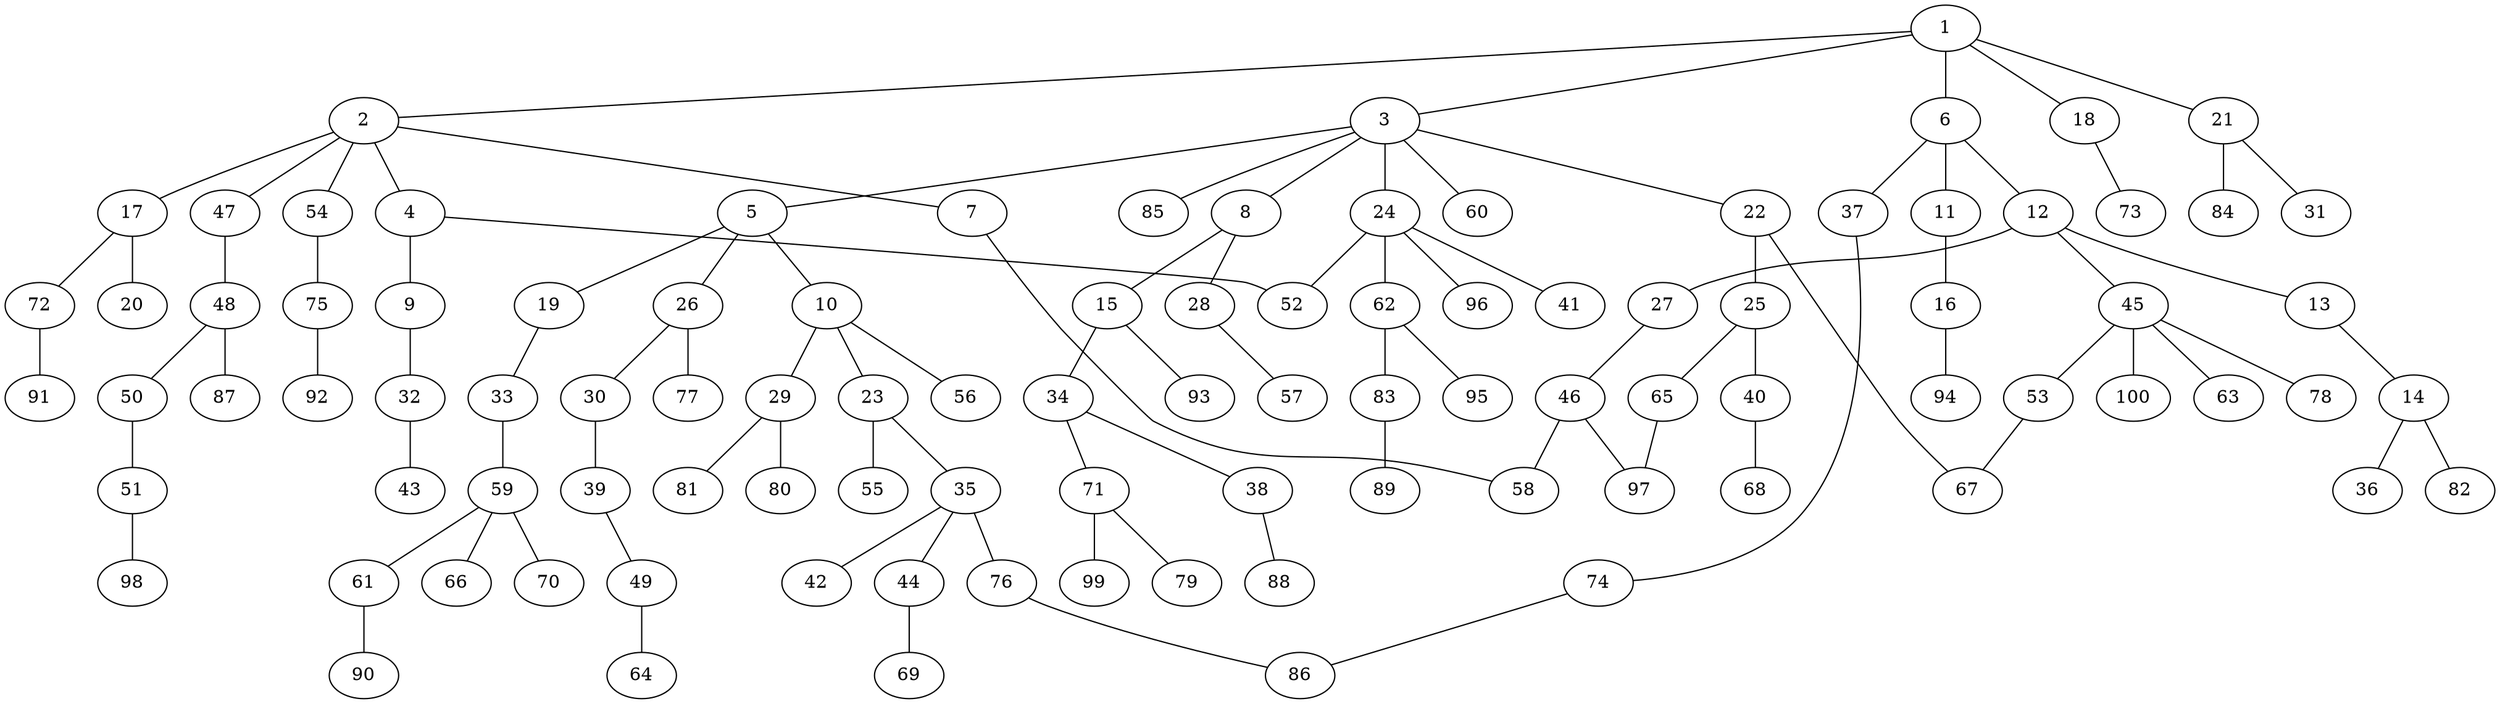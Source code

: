 graph graphname {1--2
1--3
1--6
1--18
1--21
2--4
2--7
2--17
2--47
2--54
3--5
3--8
3--22
3--24
3--60
3--85
4--9
4--52
5--10
5--19
5--26
6--11
6--12
6--37
7--58
8--15
8--28
9--32
10--23
10--29
10--56
11--16
12--13
12--27
12--45
13--14
14--36
14--82
15--34
15--93
16--94
17--20
17--72
18--73
19--33
21--31
21--84
22--25
22--67
23--35
23--55
24--41
24--52
24--62
24--96
25--40
25--65
26--30
26--77
27--46
28--57
29--80
29--81
30--39
32--43
33--59
34--38
34--71
35--42
35--44
35--76
37--74
38--88
39--49
40--68
44--69
45--53
45--63
45--78
45--100
46--58
46--97
47--48
48--50
48--87
49--64
50--51
51--98
53--67
54--75
59--61
59--66
59--70
61--90
62--83
62--95
65--97
71--79
71--99
72--91
74--86
75--92
76--86
83--89
}